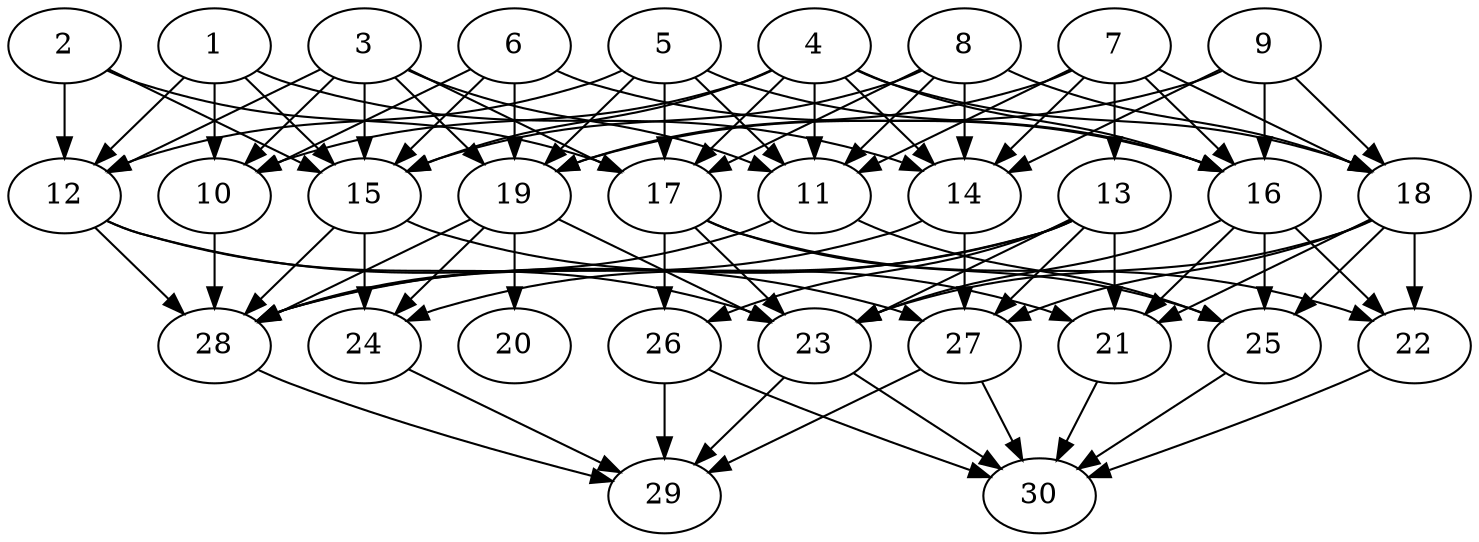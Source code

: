 // DAG automatically generated by daggen at Thu Oct  3 14:04:18 2019
// ./daggen --dot -n 30 --ccr 0.5 --fat 0.7 --regular 0.9 --density 0.7 --mindata 5242880 --maxdata 52428800 
digraph G {
  1 [size="22261760", alpha="0.18", expect_size="11130880"] 
  1 -> 10 [size ="11130880"]
  1 -> 12 [size ="11130880"]
  1 -> 14 [size ="11130880"]
  1 -> 15 [size ="11130880"]
  2 [size="26456064", alpha="0.10", expect_size="13228032"] 
  2 -> 12 [size ="13228032"]
  2 -> 15 [size ="13228032"]
  2 -> 17 [size ="13228032"]
  3 [size="48918528", alpha="0.09", expect_size="24459264"] 
  3 -> 10 [size ="24459264"]
  3 -> 11 [size ="24459264"]
  3 -> 12 [size ="24459264"]
  3 -> 15 [size ="24459264"]
  3 -> 17 [size ="24459264"]
  3 -> 19 [size ="24459264"]
  4 [size="62023680", alpha="0.12", expect_size="31011840"] 
  4 -> 10 [size ="31011840"]
  4 -> 11 [size ="31011840"]
  4 -> 14 [size ="31011840"]
  4 -> 15 [size ="31011840"]
  4 -> 16 [size ="31011840"]
  4 -> 17 [size ="31011840"]
  4 -> 18 [size ="31011840"]
  5 [size="42070016", alpha="0.08", expect_size="21035008"] 
  5 -> 11 [size ="21035008"]
  5 -> 12 [size ="21035008"]
  5 -> 16 [size ="21035008"]
  5 -> 17 [size ="21035008"]
  5 -> 19 [size ="21035008"]
  6 [size="34637824", alpha="0.19", expect_size="17318912"] 
  6 -> 10 [size ="17318912"]
  6 -> 15 [size ="17318912"]
  6 -> 16 [size ="17318912"]
  6 -> 19 [size ="17318912"]
  7 [size="83435520", alpha="0.00", expect_size="41717760"] 
  7 -> 11 [size ="41717760"]
  7 -> 13 [size ="41717760"]
  7 -> 14 [size ="41717760"]
  7 -> 16 [size ="41717760"]
  7 -> 18 [size ="41717760"]
  7 -> 19 [size ="41717760"]
  8 [size="37771264", alpha="0.13", expect_size="18885632"] 
  8 -> 11 [size ="18885632"]
  8 -> 14 [size ="18885632"]
  8 -> 15 [size ="18885632"]
  8 -> 17 [size ="18885632"]
  8 -> 18 [size ="18885632"]
  9 [size="36052992", alpha="0.04", expect_size="18026496"] 
  9 -> 14 [size ="18026496"]
  9 -> 16 [size ="18026496"]
  9 -> 18 [size ="18026496"]
  9 -> 19 [size ="18026496"]
  10 [size="49287168", alpha="0.07", expect_size="24643584"] 
  10 -> 28 [size ="24643584"]
  11 [size="39870464", alpha="0.00", expect_size="19935232"] 
  11 -> 25 [size ="19935232"]
  11 -> 28 [size ="19935232"]
  12 [size="32440320", alpha="0.03", expect_size="16220160"] 
  12 -> 23 [size ="16220160"]
  12 -> 27 [size ="16220160"]
  12 -> 28 [size ="16220160"]
  13 [size="79804416", alpha="0.15", expect_size="39902208"] 
  13 -> 21 [size ="39902208"]
  13 -> 23 [size ="39902208"]
  13 -> 24 [size ="39902208"]
  13 -> 26 [size ="39902208"]
  13 -> 27 [size ="39902208"]
  13 -> 28 [size ="39902208"]
  14 [size="25643008", alpha="0.18", expect_size="12821504"] 
  14 -> 27 [size ="12821504"]
  14 -> 28 [size ="12821504"]
  15 [size="82628608", alpha="0.12", expect_size="41314304"] 
  15 -> 21 [size ="41314304"]
  15 -> 24 [size ="41314304"]
  15 -> 28 [size ="41314304"]
  16 [size="27328512", alpha="0.06", expect_size="13664256"] 
  16 -> 21 [size ="13664256"]
  16 -> 22 [size ="13664256"]
  16 -> 23 [size ="13664256"]
  16 -> 25 [size ="13664256"]
  17 [size="21891072", alpha="0.02", expect_size="10945536"] 
  17 -> 22 [size ="10945536"]
  17 -> 23 [size ="10945536"]
  17 -> 25 [size ="10945536"]
  17 -> 26 [size ="10945536"]
  18 [size="22530048", alpha="0.10", expect_size="11265024"] 
  18 -> 21 [size ="11265024"]
  18 -> 22 [size ="11265024"]
  18 -> 23 [size ="11265024"]
  18 -> 25 [size ="11265024"]
  18 -> 27 [size ="11265024"]
  19 [size="82298880", alpha="0.08", expect_size="41149440"] 
  19 -> 20 [size ="41149440"]
  19 -> 23 [size ="41149440"]
  19 -> 24 [size ="41149440"]
  19 -> 28 [size ="41149440"]
  20 [size="99371008", alpha="0.17", expect_size="49685504"] 
  21 [size="37791744", alpha="0.08", expect_size="18895872"] 
  21 -> 30 [size ="18895872"]
  22 [size="39120896", alpha="0.02", expect_size="19560448"] 
  22 -> 30 [size ="19560448"]
  23 [size="53248000", alpha="0.05", expect_size="26624000"] 
  23 -> 29 [size ="26624000"]
  23 -> 30 [size ="26624000"]
  24 [size="28497920", alpha="0.18", expect_size="14248960"] 
  24 -> 29 [size ="14248960"]
  25 [size="21301248", alpha="0.18", expect_size="10650624"] 
  25 -> 30 [size ="10650624"]
  26 [size="79403008", alpha="0.04", expect_size="39701504"] 
  26 -> 29 [size ="39701504"]
  26 -> 30 [size ="39701504"]
  27 [size="11067392", alpha="0.04", expect_size="5533696"] 
  27 -> 29 [size ="5533696"]
  27 -> 30 [size ="5533696"]
  28 [size="18984960", alpha="0.11", expect_size="9492480"] 
  28 -> 29 [size ="9492480"]
  29 [size="67889152", alpha="0.03", expect_size="33944576"] 
  30 [size="13365248", alpha="0.03", expect_size="6682624"] 
}

